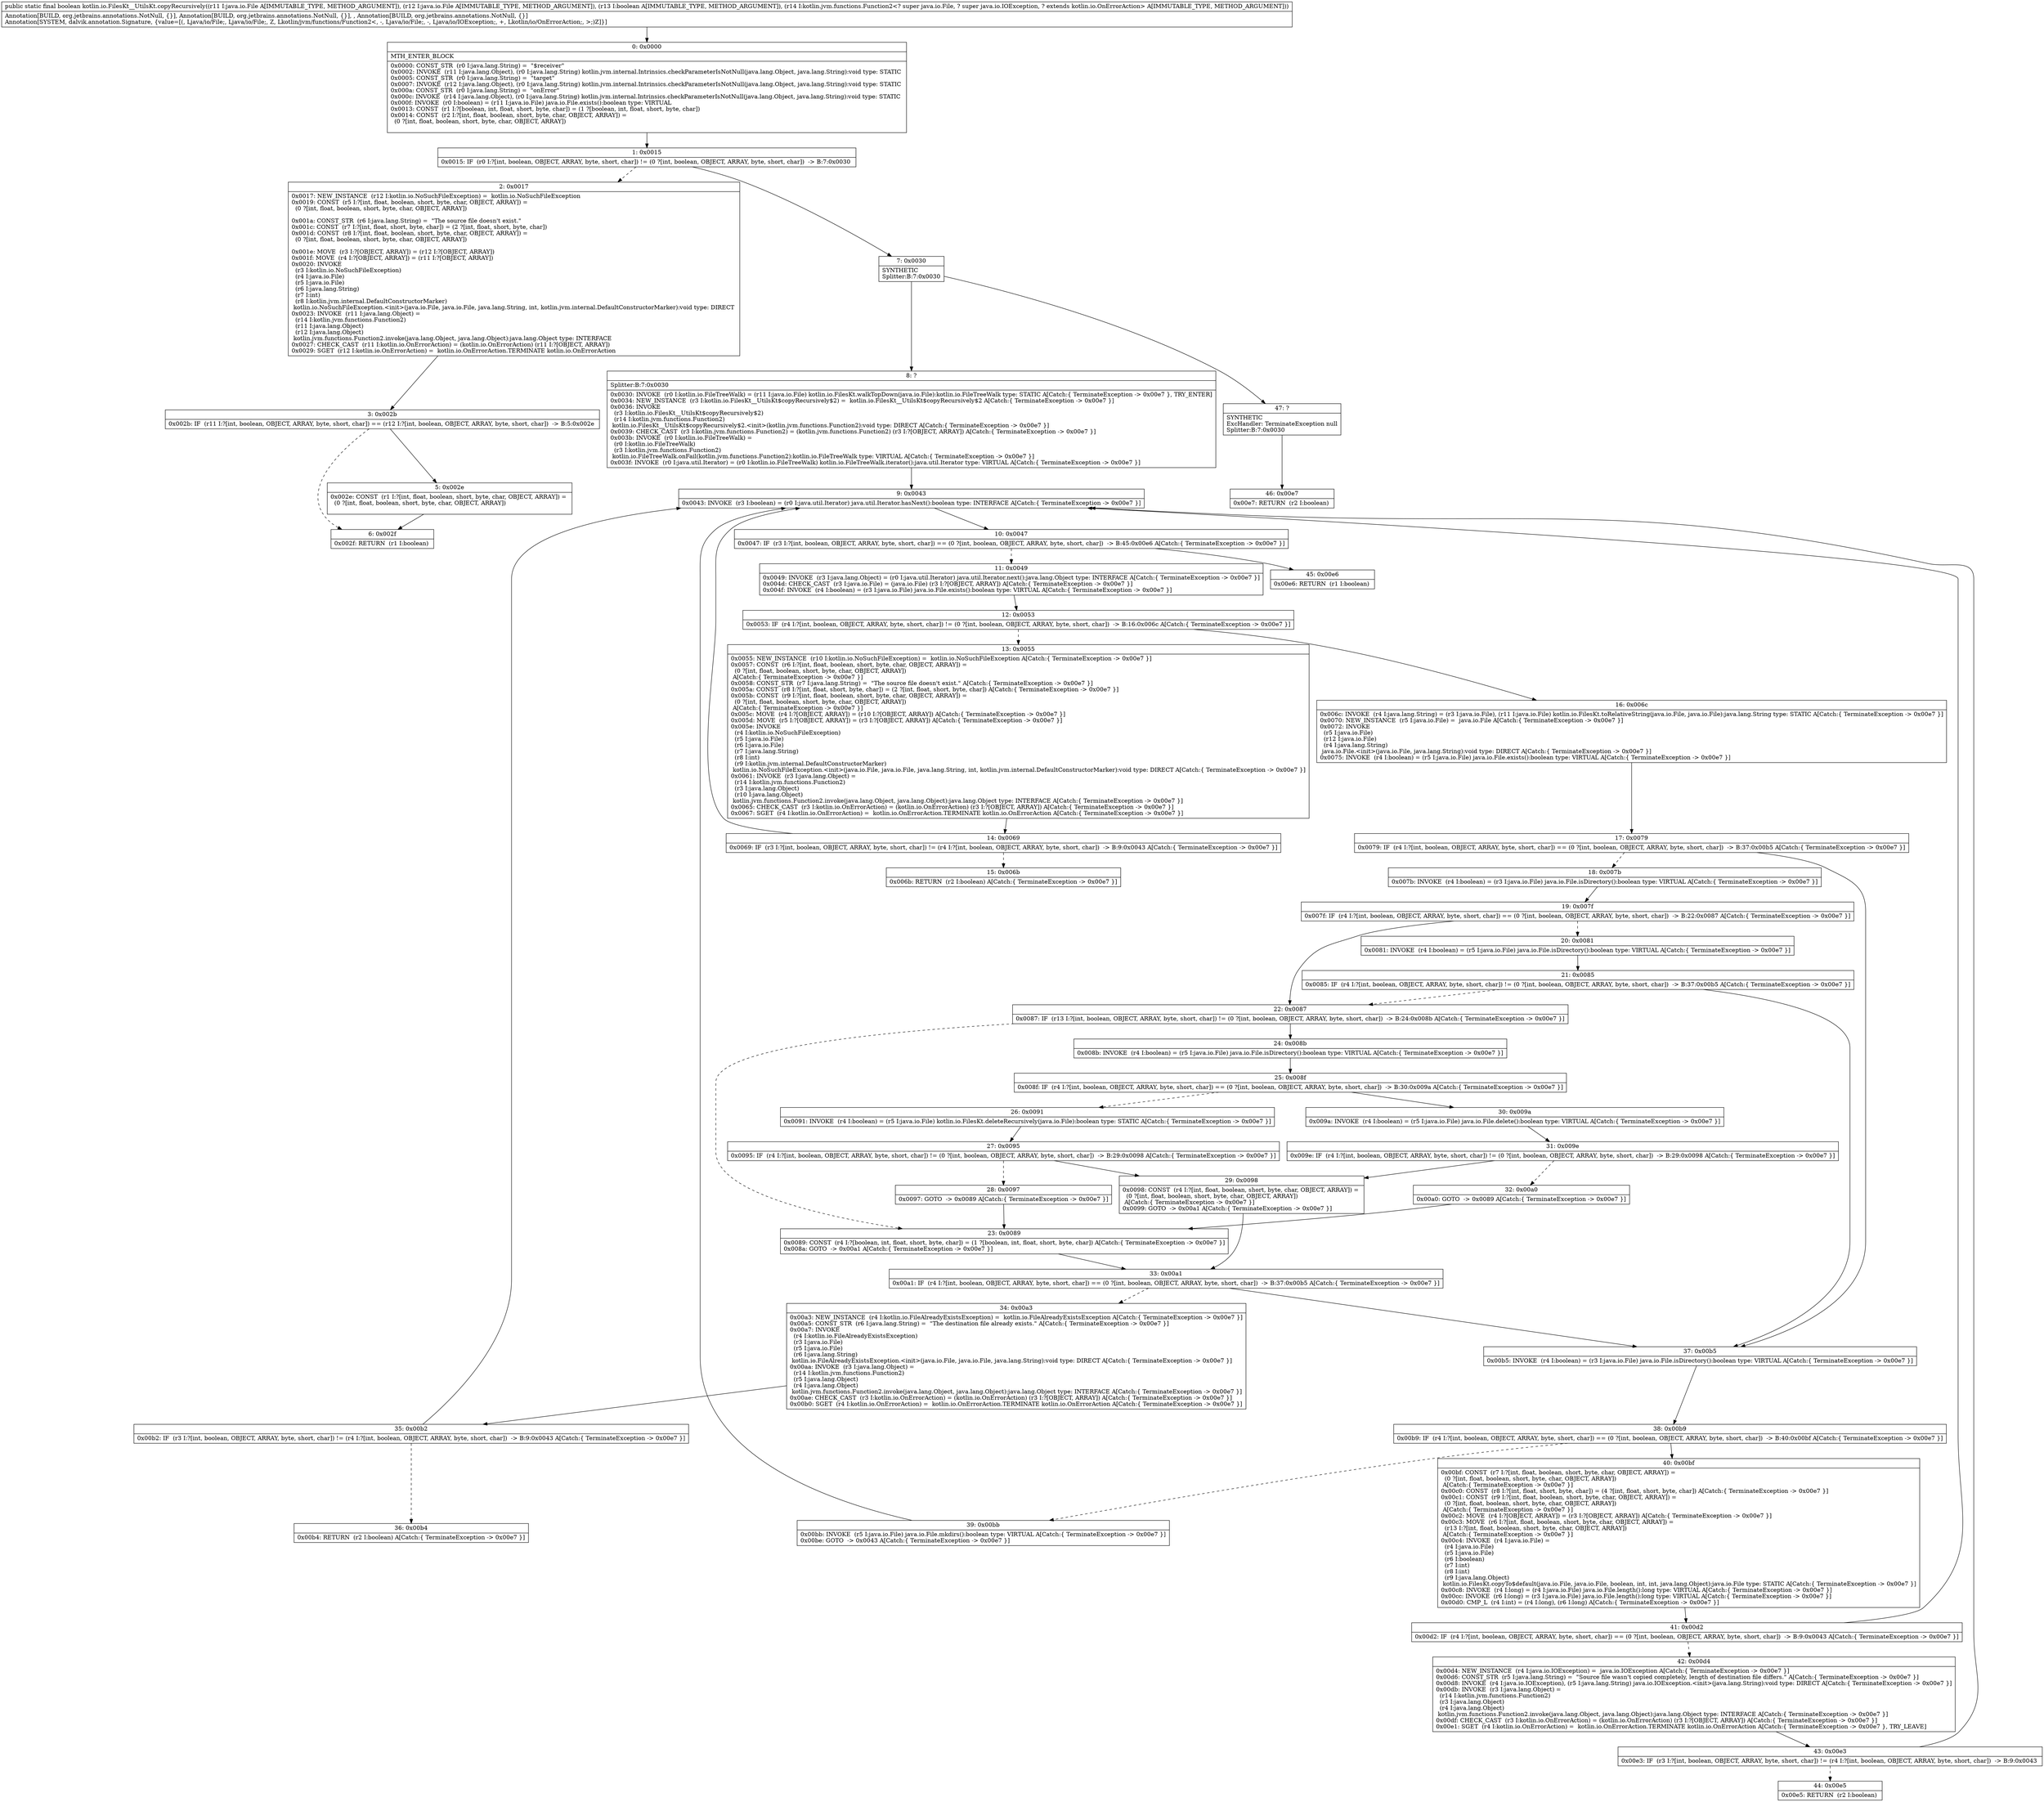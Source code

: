 digraph "CFG forkotlin.io.FilesKt__UtilsKt.copyRecursively(Ljava\/io\/File;Ljava\/io\/File;ZLkotlin\/jvm\/functions\/Function2;)Z" {
Node_0 [shape=record,label="{0\:\ 0x0000|MTH_ENTER_BLOCK\l|0x0000: CONST_STR  (r0 I:java.lang.String) =  \"$receiver\" \l0x0002: INVOKE  (r11 I:java.lang.Object), (r0 I:java.lang.String) kotlin.jvm.internal.Intrinsics.checkParameterIsNotNull(java.lang.Object, java.lang.String):void type: STATIC \l0x0005: CONST_STR  (r0 I:java.lang.String) =  \"target\" \l0x0007: INVOKE  (r12 I:java.lang.Object), (r0 I:java.lang.String) kotlin.jvm.internal.Intrinsics.checkParameterIsNotNull(java.lang.Object, java.lang.String):void type: STATIC \l0x000a: CONST_STR  (r0 I:java.lang.String) =  \"onError\" \l0x000c: INVOKE  (r14 I:java.lang.Object), (r0 I:java.lang.String) kotlin.jvm.internal.Intrinsics.checkParameterIsNotNull(java.lang.Object, java.lang.String):void type: STATIC \l0x000f: INVOKE  (r0 I:boolean) = (r11 I:java.io.File) java.io.File.exists():boolean type: VIRTUAL \l0x0013: CONST  (r1 I:?[boolean, int, float, short, byte, char]) = (1 ?[boolean, int, float, short, byte, char]) \l0x0014: CONST  (r2 I:?[int, float, boolean, short, byte, char, OBJECT, ARRAY]) = \l  (0 ?[int, float, boolean, short, byte, char, OBJECT, ARRAY])\l \l}"];
Node_1 [shape=record,label="{1\:\ 0x0015|0x0015: IF  (r0 I:?[int, boolean, OBJECT, ARRAY, byte, short, char]) != (0 ?[int, boolean, OBJECT, ARRAY, byte, short, char])  \-\> B:7:0x0030 \l}"];
Node_2 [shape=record,label="{2\:\ 0x0017|0x0017: NEW_INSTANCE  (r12 I:kotlin.io.NoSuchFileException) =  kotlin.io.NoSuchFileException \l0x0019: CONST  (r5 I:?[int, float, boolean, short, byte, char, OBJECT, ARRAY]) = \l  (0 ?[int, float, boolean, short, byte, char, OBJECT, ARRAY])\l \l0x001a: CONST_STR  (r6 I:java.lang.String) =  \"The source file doesn't exist.\" \l0x001c: CONST  (r7 I:?[int, float, short, byte, char]) = (2 ?[int, float, short, byte, char]) \l0x001d: CONST  (r8 I:?[int, float, boolean, short, byte, char, OBJECT, ARRAY]) = \l  (0 ?[int, float, boolean, short, byte, char, OBJECT, ARRAY])\l \l0x001e: MOVE  (r3 I:?[OBJECT, ARRAY]) = (r12 I:?[OBJECT, ARRAY]) \l0x001f: MOVE  (r4 I:?[OBJECT, ARRAY]) = (r11 I:?[OBJECT, ARRAY]) \l0x0020: INVOKE  \l  (r3 I:kotlin.io.NoSuchFileException)\l  (r4 I:java.io.File)\l  (r5 I:java.io.File)\l  (r6 I:java.lang.String)\l  (r7 I:int)\l  (r8 I:kotlin.jvm.internal.DefaultConstructorMarker)\l kotlin.io.NoSuchFileException.\<init\>(java.io.File, java.io.File, java.lang.String, int, kotlin.jvm.internal.DefaultConstructorMarker):void type: DIRECT \l0x0023: INVOKE  (r11 I:java.lang.Object) = \l  (r14 I:kotlin.jvm.functions.Function2)\l  (r11 I:java.lang.Object)\l  (r12 I:java.lang.Object)\l kotlin.jvm.functions.Function2.invoke(java.lang.Object, java.lang.Object):java.lang.Object type: INTERFACE \l0x0027: CHECK_CAST  (r11 I:kotlin.io.OnErrorAction) = (kotlin.io.OnErrorAction) (r11 I:?[OBJECT, ARRAY]) \l0x0029: SGET  (r12 I:kotlin.io.OnErrorAction) =  kotlin.io.OnErrorAction.TERMINATE kotlin.io.OnErrorAction \l}"];
Node_3 [shape=record,label="{3\:\ 0x002b|0x002b: IF  (r11 I:?[int, boolean, OBJECT, ARRAY, byte, short, char]) == (r12 I:?[int, boolean, OBJECT, ARRAY, byte, short, char])  \-\> B:5:0x002e \l}"];
Node_5 [shape=record,label="{5\:\ 0x002e|0x002e: CONST  (r1 I:?[int, float, boolean, short, byte, char, OBJECT, ARRAY]) = \l  (0 ?[int, float, boolean, short, byte, char, OBJECT, ARRAY])\l \l}"];
Node_6 [shape=record,label="{6\:\ 0x002f|0x002f: RETURN  (r1 I:boolean) \l}"];
Node_7 [shape=record,label="{7\:\ 0x0030|SYNTHETIC\lSplitter:B:7:0x0030\l}"];
Node_8 [shape=record,label="{8\:\ ?|Splitter:B:7:0x0030\l|0x0030: INVOKE  (r0 I:kotlin.io.FileTreeWalk) = (r11 I:java.io.File) kotlin.io.FilesKt.walkTopDown(java.io.File):kotlin.io.FileTreeWalk type: STATIC A[Catch:\{ TerminateException \-\> 0x00e7 \}, TRY_ENTER]\l0x0034: NEW_INSTANCE  (r3 I:kotlin.io.FilesKt__UtilsKt$copyRecursively$2) =  kotlin.io.FilesKt__UtilsKt$copyRecursively$2 A[Catch:\{ TerminateException \-\> 0x00e7 \}]\l0x0036: INVOKE  \l  (r3 I:kotlin.io.FilesKt__UtilsKt$copyRecursively$2)\l  (r14 I:kotlin.jvm.functions.Function2)\l kotlin.io.FilesKt__UtilsKt$copyRecursively$2.\<init\>(kotlin.jvm.functions.Function2):void type: DIRECT A[Catch:\{ TerminateException \-\> 0x00e7 \}]\l0x0039: CHECK_CAST  (r3 I:kotlin.jvm.functions.Function2) = (kotlin.jvm.functions.Function2) (r3 I:?[OBJECT, ARRAY]) A[Catch:\{ TerminateException \-\> 0x00e7 \}]\l0x003b: INVOKE  (r0 I:kotlin.io.FileTreeWalk) = \l  (r0 I:kotlin.io.FileTreeWalk)\l  (r3 I:kotlin.jvm.functions.Function2)\l kotlin.io.FileTreeWalk.onFail(kotlin.jvm.functions.Function2):kotlin.io.FileTreeWalk type: VIRTUAL A[Catch:\{ TerminateException \-\> 0x00e7 \}]\l0x003f: INVOKE  (r0 I:java.util.Iterator) = (r0 I:kotlin.io.FileTreeWalk) kotlin.io.FileTreeWalk.iterator():java.util.Iterator type: VIRTUAL A[Catch:\{ TerminateException \-\> 0x00e7 \}]\l}"];
Node_9 [shape=record,label="{9\:\ 0x0043|0x0043: INVOKE  (r3 I:boolean) = (r0 I:java.util.Iterator) java.util.Iterator.hasNext():boolean type: INTERFACE A[Catch:\{ TerminateException \-\> 0x00e7 \}]\l}"];
Node_10 [shape=record,label="{10\:\ 0x0047|0x0047: IF  (r3 I:?[int, boolean, OBJECT, ARRAY, byte, short, char]) == (0 ?[int, boolean, OBJECT, ARRAY, byte, short, char])  \-\> B:45:0x00e6 A[Catch:\{ TerminateException \-\> 0x00e7 \}]\l}"];
Node_11 [shape=record,label="{11\:\ 0x0049|0x0049: INVOKE  (r3 I:java.lang.Object) = (r0 I:java.util.Iterator) java.util.Iterator.next():java.lang.Object type: INTERFACE A[Catch:\{ TerminateException \-\> 0x00e7 \}]\l0x004d: CHECK_CAST  (r3 I:java.io.File) = (java.io.File) (r3 I:?[OBJECT, ARRAY]) A[Catch:\{ TerminateException \-\> 0x00e7 \}]\l0x004f: INVOKE  (r4 I:boolean) = (r3 I:java.io.File) java.io.File.exists():boolean type: VIRTUAL A[Catch:\{ TerminateException \-\> 0x00e7 \}]\l}"];
Node_12 [shape=record,label="{12\:\ 0x0053|0x0053: IF  (r4 I:?[int, boolean, OBJECT, ARRAY, byte, short, char]) != (0 ?[int, boolean, OBJECT, ARRAY, byte, short, char])  \-\> B:16:0x006c A[Catch:\{ TerminateException \-\> 0x00e7 \}]\l}"];
Node_13 [shape=record,label="{13\:\ 0x0055|0x0055: NEW_INSTANCE  (r10 I:kotlin.io.NoSuchFileException) =  kotlin.io.NoSuchFileException A[Catch:\{ TerminateException \-\> 0x00e7 \}]\l0x0057: CONST  (r6 I:?[int, float, boolean, short, byte, char, OBJECT, ARRAY]) = \l  (0 ?[int, float, boolean, short, byte, char, OBJECT, ARRAY])\l A[Catch:\{ TerminateException \-\> 0x00e7 \}]\l0x0058: CONST_STR  (r7 I:java.lang.String) =  \"The source file doesn't exist.\" A[Catch:\{ TerminateException \-\> 0x00e7 \}]\l0x005a: CONST  (r8 I:?[int, float, short, byte, char]) = (2 ?[int, float, short, byte, char]) A[Catch:\{ TerminateException \-\> 0x00e7 \}]\l0x005b: CONST  (r9 I:?[int, float, boolean, short, byte, char, OBJECT, ARRAY]) = \l  (0 ?[int, float, boolean, short, byte, char, OBJECT, ARRAY])\l A[Catch:\{ TerminateException \-\> 0x00e7 \}]\l0x005c: MOVE  (r4 I:?[OBJECT, ARRAY]) = (r10 I:?[OBJECT, ARRAY]) A[Catch:\{ TerminateException \-\> 0x00e7 \}]\l0x005d: MOVE  (r5 I:?[OBJECT, ARRAY]) = (r3 I:?[OBJECT, ARRAY]) A[Catch:\{ TerminateException \-\> 0x00e7 \}]\l0x005e: INVOKE  \l  (r4 I:kotlin.io.NoSuchFileException)\l  (r5 I:java.io.File)\l  (r6 I:java.io.File)\l  (r7 I:java.lang.String)\l  (r8 I:int)\l  (r9 I:kotlin.jvm.internal.DefaultConstructorMarker)\l kotlin.io.NoSuchFileException.\<init\>(java.io.File, java.io.File, java.lang.String, int, kotlin.jvm.internal.DefaultConstructorMarker):void type: DIRECT A[Catch:\{ TerminateException \-\> 0x00e7 \}]\l0x0061: INVOKE  (r3 I:java.lang.Object) = \l  (r14 I:kotlin.jvm.functions.Function2)\l  (r3 I:java.lang.Object)\l  (r10 I:java.lang.Object)\l kotlin.jvm.functions.Function2.invoke(java.lang.Object, java.lang.Object):java.lang.Object type: INTERFACE A[Catch:\{ TerminateException \-\> 0x00e7 \}]\l0x0065: CHECK_CAST  (r3 I:kotlin.io.OnErrorAction) = (kotlin.io.OnErrorAction) (r3 I:?[OBJECT, ARRAY]) A[Catch:\{ TerminateException \-\> 0x00e7 \}]\l0x0067: SGET  (r4 I:kotlin.io.OnErrorAction) =  kotlin.io.OnErrorAction.TERMINATE kotlin.io.OnErrorAction A[Catch:\{ TerminateException \-\> 0x00e7 \}]\l}"];
Node_14 [shape=record,label="{14\:\ 0x0069|0x0069: IF  (r3 I:?[int, boolean, OBJECT, ARRAY, byte, short, char]) != (r4 I:?[int, boolean, OBJECT, ARRAY, byte, short, char])  \-\> B:9:0x0043 A[Catch:\{ TerminateException \-\> 0x00e7 \}]\l}"];
Node_15 [shape=record,label="{15\:\ 0x006b|0x006b: RETURN  (r2 I:boolean) A[Catch:\{ TerminateException \-\> 0x00e7 \}]\l}"];
Node_16 [shape=record,label="{16\:\ 0x006c|0x006c: INVOKE  (r4 I:java.lang.String) = (r3 I:java.io.File), (r11 I:java.io.File) kotlin.io.FilesKt.toRelativeString(java.io.File, java.io.File):java.lang.String type: STATIC A[Catch:\{ TerminateException \-\> 0x00e7 \}]\l0x0070: NEW_INSTANCE  (r5 I:java.io.File) =  java.io.File A[Catch:\{ TerminateException \-\> 0x00e7 \}]\l0x0072: INVOKE  \l  (r5 I:java.io.File)\l  (r12 I:java.io.File)\l  (r4 I:java.lang.String)\l java.io.File.\<init\>(java.io.File, java.lang.String):void type: DIRECT A[Catch:\{ TerminateException \-\> 0x00e7 \}]\l0x0075: INVOKE  (r4 I:boolean) = (r5 I:java.io.File) java.io.File.exists():boolean type: VIRTUAL A[Catch:\{ TerminateException \-\> 0x00e7 \}]\l}"];
Node_17 [shape=record,label="{17\:\ 0x0079|0x0079: IF  (r4 I:?[int, boolean, OBJECT, ARRAY, byte, short, char]) == (0 ?[int, boolean, OBJECT, ARRAY, byte, short, char])  \-\> B:37:0x00b5 A[Catch:\{ TerminateException \-\> 0x00e7 \}]\l}"];
Node_18 [shape=record,label="{18\:\ 0x007b|0x007b: INVOKE  (r4 I:boolean) = (r3 I:java.io.File) java.io.File.isDirectory():boolean type: VIRTUAL A[Catch:\{ TerminateException \-\> 0x00e7 \}]\l}"];
Node_19 [shape=record,label="{19\:\ 0x007f|0x007f: IF  (r4 I:?[int, boolean, OBJECT, ARRAY, byte, short, char]) == (0 ?[int, boolean, OBJECT, ARRAY, byte, short, char])  \-\> B:22:0x0087 A[Catch:\{ TerminateException \-\> 0x00e7 \}]\l}"];
Node_20 [shape=record,label="{20\:\ 0x0081|0x0081: INVOKE  (r4 I:boolean) = (r5 I:java.io.File) java.io.File.isDirectory():boolean type: VIRTUAL A[Catch:\{ TerminateException \-\> 0x00e7 \}]\l}"];
Node_21 [shape=record,label="{21\:\ 0x0085|0x0085: IF  (r4 I:?[int, boolean, OBJECT, ARRAY, byte, short, char]) != (0 ?[int, boolean, OBJECT, ARRAY, byte, short, char])  \-\> B:37:0x00b5 A[Catch:\{ TerminateException \-\> 0x00e7 \}]\l}"];
Node_22 [shape=record,label="{22\:\ 0x0087|0x0087: IF  (r13 I:?[int, boolean, OBJECT, ARRAY, byte, short, char]) != (0 ?[int, boolean, OBJECT, ARRAY, byte, short, char])  \-\> B:24:0x008b A[Catch:\{ TerminateException \-\> 0x00e7 \}]\l}"];
Node_23 [shape=record,label="{23\:\ 0x0089|0x0089: CONST  (r4 I:?[boolean, int, float, short, byte, char]) = (1 ?[boolean, int, float, short, byte, char]) A[Catch:\{ TerminateException \-\> 0x00e7 \}]\l0x008a: GOTO  \-\> 0x00a1 A[Catch:\{ TerminateException \-\> 0x00e7 \}]\l}"];
Node_24 [shape=record,label="{24\:\ 0x008b|0x008b: INVOKE  (r4 I:boolean) = (r5 I:java.io.File) java.io.File.isDirectory():boolean type: VIRTUAL A[Catch:\{ TerminateException \-\> 0x00e7 \}]\l}"];
Node_25 [shape=record,label="{25\:\ 0x008f|0x008f: IF  (r4 I:?[int, boolean, OBJECT, ARRAY, byte, short, char]) == (0 ?[int, boolean, OBJECT, ARRAY, byte, short, char])  \-\> B:30:0x009a A[Catch:\{ TerminateException \-\> 0x00e7 \}]\l}"];
Node_26 [shape=record,label="{26\:\ 0x0091|0x0091: INVOKE  (r4 I:boolean) = (r5 I:java.io.File) kotlin.io.FilesKt.deleteRecursively(java.io.File):boolean type: STATIC A[Catch:\{ TerminateException \-\> 0x00e7 \}]\l}"];
Node_27 [shape=record,label="{27\:\ 0x0095|0x0095: IF  (r4 I:?[int, boolean, OBJECT, ARRAY, byte, short, char]) != (0 ?[int, boolean, OBJECT, ARRAY, byte, short, char])  \-\> B:29:0x0098 A[Catch:\{ TerminateException \-\> 0x00e7 \}]\l}"];
Node_28 [shape=record,label="{28\:\ 0x0097|0x0097: GOTO  \-\> 0x0089 A[Catch:\{ TerminateException \-\> 0x00e7 \}]\l}"];
Node_29 [shape=record,label="{29\:\ 0x0098|0x0098: CONST  (r4 I:?[int, float, boolean, short, byte, char, OBJECT, ARRAY]) = \l  (0 ?[int, float, boolean, short, byte, char, OBJECT, ARRAY])\l A[Catch:\{ TerminateException \-\> 0x00e7 \}]\l0x0099: GOTO  \-\> 0x00a1 A[Catch:\{ TerminateException \-\> 0x00e7 \}]\l}"];
Node_30 [shape=record,label="{30\:\ 0x009a|0x009a: INVOKE  (r4 I:boolean) = (r5 I:java.io.File) java.io.File.delete():boolean type: VIRTUAL A[Catch:\{ TerminateException \-\> 0x00e7 \}]\l}"];
Node_31 [shape=record,label="{31\:\ 0x009e|0x009e: IF  (r4 I:?[int, boolean, OBJECT, ARRAY, byte, short, char]) != (0 ?[int, boolean, OBJECT, ARRAY, byte, short, char])  \-\> B:29:0x0098 A[Catch:\{ TerminateException \-\> 0x00e7 \}]\l}"];
Node_32 [shape=record,label="{32\:\ 0x00a0|0x00a0: GOTO  \-\> 0x0089 A[Catch:\{ TerminateException \-\> 0x00e7 \}]\l}"];
Node_33 [shape=record,label="{33\:\ 0x00a1|0x00a1: IF  (r4 I:?[int, boolean, OBJECT, ARRAY, byte, short, char]) == (0 ?[int, boolean, OBJECT, ARRAY, byte, short, char])  \-\> B:37:0x00b5 A[Catch:\{ TerminateException \-\> 0x00e7 \}]\l}"];
Node_34 [shape=record,label="{34\:\ 0x00a3|0x00a3: NEW_INSTANCE  (r4 I:kotlin.io.FileAlreadyExistsException) =  kotlin.io.FileAlreadyExistsException A[Catch:\{ TerminateException \-\> 0x00e7 \}]\l0x00a5: CONST_STR  (r6 I:java.lang.String) =  \"The destination file already exists.\" A[Catch:\{ TerminateException \-\> 0x00e7 \}]\l0x00a7: INVOKE  \l  (r4 I:kotlin.io.FileAlreadyExistsException)\l  (r3 I:java.io.File)\l  (r5 I:java.io.File)\l  (r6 I:java.lang.String)\l kotlin.io.FileAlreadyExistsException.\<init\>(java.io.File, java.io.File, java.lang.String):void type: DIRECT A[Catch:\{ TerminateException \-\> 0x00e7 \}]\l0x00aa: INVOKE  (r3 I:java.lang.Object) = \l  (r14 I:kotlin.jvm.functions.Function2)\l  (r5 I:java.lang.Object)\l  (r4 I:java.lang.Object)\l kotlin.jvm.functions.Function2.invoke(java.lang.Object, java.lang.Object):java.lang.Object type: INTERFACE A[Catch:\{ TerminateException \-\> 0x00e7 \}]\l0x00ae: CHECK_CAST  (r3 I:kotlin.io.OnErrorAction) = (kotlin.io.OnErrorAction) (r3 I:?[OBJECT, ARRAY]) A[Catch:\{ TerminateException \-\> 0x00e7 \}]\l0x00b0: SGET  (r4 I:kotlin.io.OnErrorAction) =  kotlin.io.OnErrorAction.TERMINATE kotlin.io.OnErrorAction A[Catch:\{ TerminateException \-\> 0x00e7 \}]\l}"];
Node_35 [shape=record,label="{35\:\ 0x00b2|0x00b2: IF  (r3 I:?[int, boolean, OBJECT, ARRAY, byte, short, char]) != (r4 I:?[int, boolean, OBJECT, ARRAY, byte, short, char])  \-\> B:9:0x0043 A[Catch:\{ TerminateException \-\> 0x00e7 \}]\l}"];
Node_36 [shape=record,label="{36\:\ 0x00b4|0x00b4: RETURN  (r2 I:boolean) A[Catch:\{ TerminateException \-\> 0x00e7 \}]\l}"];
Node_37 [shape=record,label="{37\:\ 0x00b5|0x00b5: INVOKE  (r4 I:boolean) = (r3 I:java.io.File) java.io.File.isDirectory():boolean type: VIRTUAL A[Catch:\{ TerminateException \-\> 0x00e7 \}]\l}"];
Node_38 [shape=record,label="{38\:\ 0x00b9|0x00b9: IF  (r4 I:?[int, boolean, OBJECT, ARRAY, byte, short, char]) == (0 ?[int, boolean, OBJECT, ARRAY, byte, short, char])  \-\> B:40:0x00bf A[Catch:\{ TerminateException \-\> 0x00e7 \}]\l}"];
Node_39 [shape=record,label="{39\:\ 0x00bb|0x00bb: INVOKE  (r5 I:java.io.File) java.io.File.mkdirs():boolean type: VIRTUAL A[Catch:\{ TerminateException \-\> 0x00e7 \}]\l0x00be: GOTO  \-\> 0x0043 A[Catch:\{ TerminateException \-\> 0x00e7 \}]\l}"];
Node_40 [shape=record,label="{40\:\ 0x00bf|0x00bf: CONST  (r7 I:?[int, float, boolean, short, byte, char, OBJECT, ARRAY]) = \l  (0 ?[int, float, boolean, short, byte, char, OBJECT, ARRAY])\l A[Catch:\{ TerminateException \-\> 0x00e7 \}]\l0x00c0: CONST  (r8 I:?[int, float, short, byte, char]) = (4 ?[int, float, short, byte, char]) A[Catch:\{ TerminateException \-\> 0x00e7 \}]\l0x00c1: CONST  (r9 I:?[int, float, boolean, short, byte, char, OBJECT, ARRAY]) = \l  (0 ?[int, float, boolean, short, byte, char, OBJECT, ARRAY])\l A[Catch:\{ TerminateException \-\> 0x00e7 \}]\l0x00c2: MOVE  (r4 I:?[OBJECT, ARRAY]) = (r3 I:?[OBJECT, ARRAY]) A[Catch:\{ TerminateException \-\> 0x00e7 \}]\l0x00c3: MOVE  (r6 I:?[int, float, boolean, short, byte, char, OBJECT, ARRAY]) = \l  (r13 I:?[int, float, boolean, short, byte, char, OBJECT, ARRAY])\l A[Catch:\{ TerminateException \-\> 0x00e7 \}]\l0x00c4: INVOKE  (r4 I:java.io.File) = \l  (r4 I:java.io.File)\l  (r5 I:java.io.File)\l  (r6 I:boolean)\l  (r7 I:int)\l  (r8 I:int)\l  (r9 I:java.lang.Object)\l kotlin.io.FilesKt.copyTo$default(java.io.File, java.io.File, boolean, int, int, java.lang.Object):java.io.File type: STATIC A[Catch:\{ TerminateException \-\> 0x00e7 \}]\l0x00c8: INVOKE  (r4 I:long) = (r4 I:java.io.File) java.io.File.length():long type: VIRTUAL A[Catch:\{ TerminateException \-\> 0x00e7 \}]\l0x00cc: INVOKE  (r6 I:long) = (r3 I:java.io.File) java.io.File.length():long type: VIRTUAL A[Catch:\{ TerminateException \-\> 0x00e7 \}]\l0x00d0: CMP_L  (r4 I:int) = (r4 I:long), (r6 I:long) A[Catch:\{ TerminateException \-\> 0x00e7 \}]\l}"];
Node_41 [shape=record,label="{41\:\ 0x00d2|0x00d2: IF  (r4 I:?[int, boolean, OBJECT, ARRAY, byte, short, char]) == (0 ?[int, boolean, OBJECT, ARRAY, byte, short, char])  \-\> B:9:0x0043 A[Catch:\{ TerminateException \-\> 0x00e7 \}]\l}"];
Node_42 [shape=record,label="{42\:\ 0x00d4|0x00d4: NEW_INSTANCE  (r4 I:java.io.IOException) =  java.io.IOException A[Catch:\{ TerminateException \-\> 0x00e7 \}]\l0x00d6: CONST_STR  (r5 I:java.lang.String) =  \"Source file wasn't copied completely, length of destination file differs.\" A[Catch:\{ TerminateException \-\> 0x00e7 \}]\l0x00d8: INVOKE  (r4 I:java.io.IOException), (r5 I:java.lang.String) java.io.IOException.\<init\>(java.lang.String):void type: DIRECT A[Catch:\{ TerminateException \-\> 0x00e7 \}]\l0x00db: INVOKE  (r3 I:java.lang.Object) = \l  (r14 I:kotlin.jvm.functions.Function2)\l  (r3 I:java.lang.Object)\l  (r4 I:java.lang.Object)\l kotlin.jvm.functions.Function2.invoke(java.lang.Object, java.lang.Object):java.lang.Object type: INTERFACE A[Catch:\{ TerminateException \-\> 0x00e7 \}]\l0x00df: CHECK_CAST  (r3 I:kotlin.io.OnErrorAction) = (kotlin.io.OnErrorAction) (r3 I:?[OBJECT, ARRAY]) A[Catch:\{ TerminateException \-\> 0x00e7 \}]\l0x00e1: SGET  (r4 I:kotlin.io.OnErrorAction) =  kotlin.io.OnErrorAction.TERMINATE kotlin.io.OnErrorAction A[Catch:\{ TerminateException \-\> 0x00e7 \}, TRY_LEAVE]\l}"];
Node_43 [shape=record,label="{43\:\ 0x00e3|0x00e3: IF  (r3 I:?[int, boolean, OBJECT, ARRAY, byte, short, char]) != (r4 I:?[int, boolean, OBJECT, ARRAY, byte, short, char])  \-\> B:9:0x0043 \l}"];
Node_44 [shape=record,label="{44\:\ 0x00e5|0x00e5: RETURN  (r2 I:boolean) \l}"];
Node_45 [shape=record,label="{45\:\ 0x00e6|0x00e6: RETURN  (r1 I:boolean) \l}"];
Node_46 [shape=record,label="{46\:\ 0x00e7|0x00e7: RETURN  (r2 I:boolean) \l}"];
Node_47 [shape=record,label="{47\:\ ?|SYNTHETIC\lExcHandler: TerminateException null\lSplitter:B:7:0x0030\l}"];
MethodNode[shape=record,label="{public static final boolean kotlin.io.FilesKt__UtilsKt.copyRecursively((r11 I:java.io.File A[IMMUTABLE_TYPE, METHOD_ARGUMENT]), (r12 I:java.io.File A[IMMUTABLE_TYPE, METHOD_ARGUMENT]), (r13 I:boolean A[IMMUTABLE_TYPE, METHOD_ARGUMENT]), (r14 I:kotlin.jvm.functions.Function2\<? super java.io.File, ? super java.io.IOException, ? extends kotlin.io.OnErrorAction\> A[IMMUTABLE_TYPE, METHOD_ARGUMENT]))  | Annotation[BUILD, org.jetbrains.annotations.NotNull, \{\}], Annotation[BUILD, org.jetbrains.annotations.NotNull, \{\}], , Annotation[BUILD, org.jetbrains.annotations.NotNull, \{\}]\lAnnotation[SYSTEM, dalvik.annotation.Signature, \{value=[(, Ljava\/io\/File;, Ljava\/io\/File;, Z, Lkotlin\/jvm\/functions\/Function2\<, \-, Ljava\/io\/File;, \-, Ljava\/io\/IOException;, +, Lkotlin\/io\/OnErrorAction;, \>;)Z]\}]\l}"];
MethodNode -> Node_0;
Node_0 -> Node_1;
Node_1 -> Node_2[style=dashed];
Node_1 -> Node_7;
Node_2 -> Node_3;
Node_3 -> Node_5;
Node_3 -> Node_6[style=dashed];
Node_5 -> Node_6;
Node_7 -> Node_8;
Node_7 -> Node_47;
Node_8 -> Node_9;
Node_9 -> Node_10;
Node_10 -> Node_11[style=dashed];
Node_10 -> Node_45;
Node_11 -> Node_12;
Node_12 -> Node_13[style=dashed];
Node_12 -> Node_16;
Node_13 -> Node_14;
Node_14 -> Node_9;
Node_14 -> Node_15[style=dashed];
Node_16 -> Node_17;
Node_17 -> Node_18[style=dashed];
Node_17 -> Node_37;
Node_18 -> Node_19;
Node_19 -> Node_20[style=dashed];
Node_19 -> Node_22;
Node_20 -> Node_21;
Node_21 -> Node_22[style=dashed];
Node_21 -> Node_37;
Node_22 -> Node_23[style=dashed];
Node_22 -> Node_24;
Node_23 -> Node_33;
Node_24 -> Node_25;
Node_25 -> Node_26[style=dashed];
Node_25 -> Node_30;
Node_26 -> Node_27;
Node_27 -> Node_28[style=dashed];
Node_27 -> Node_29;
Node_28 -> Node_23;
Node_29 -> Node_33;
Node_30 -> Node_31;
Node_31 -> Node_29;
Node_31 -> Node_32[style=dashed];
Node_32 -> Node_23;
Node_33 -> Node_34[style=dashed];
Node_33 -> Node_37;
Node_34 -> Node_35;
Node_35 -> Node_9;
Node_35 -> Node_36[style=dashed];
Node_37 -> Node_38;
Node_38 -> Node_39[style=dashed];
Node_38 -> Node_40;
Node_39 -> Node_9;
Node_40 -> Node_41;
Node_41 -> Node_9;
Node_41 -> Node_42[style=dashed];
Node_42 -> Node_43;
Node_43 -> Node_9;
Node_43 -> Node_44[style=dashed];
Node_47 -> Node_46;
}

